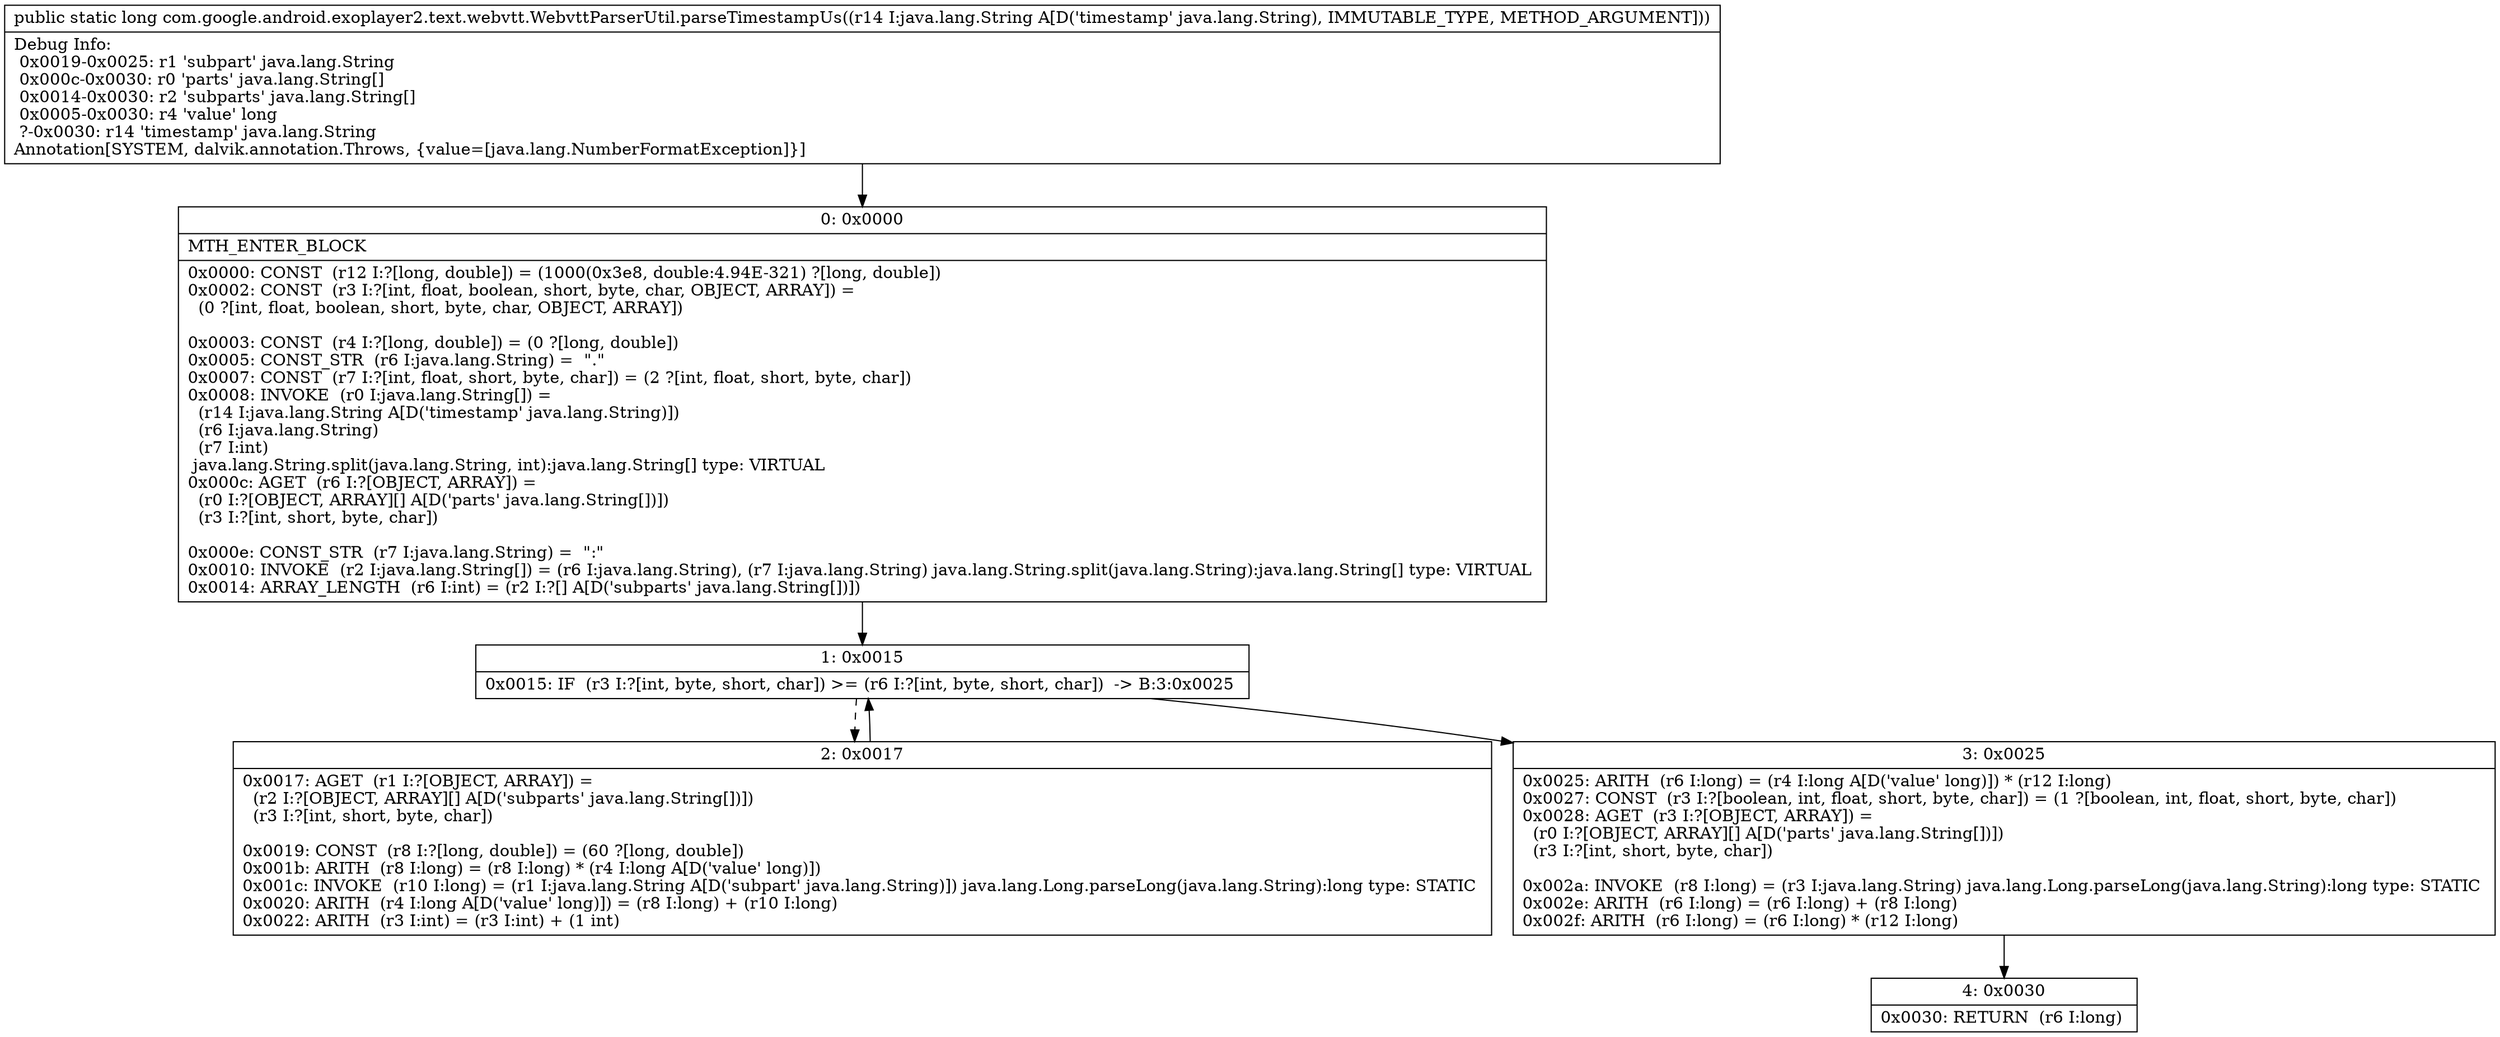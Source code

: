 digraph "CFG forcom.google.android.exoplayer2.text.webvtt.WebvttParserUtil.parseTimestampUs(Ljava\/lang\/String;)J" {
Node_0 [shape=record,label="{0\:\ 0x0000|MTH_ENTER_BLOCK\l|0x0000: CONST  (r12 I:?[long, double]) = (1000(0x3e8, double:4.94E\-321) ?[long, double]) \l0x0002: CONST  (r3 I:?[int, float, boolean, short, byte, char, OBJECT, ARRAY]) = \l  (0 ?[int, float, boolean, short, byte, char, OBJECT, ARRAY])\l \l0x0003: CONST  (r4 I:?[long, double]) = (0 ?[long, double]) \l0x0005: CONST_STR  (r6 I:java.lang.String) =  \".\" \l0x0007: CONST  (r7 I:?[int, float, short, byte, char]) = (2 ?[int, float, short, byte, char]) \l0x0008: INVOKE  (r0 I:java.lang.String[]) = \l  (r14 I:java.lang.String A[D('timestamp' java.lang.String)])\l  (r6 I:java.lang.String)\l  (r7 I:int)\l java.lang.String.split(java.lang.String, int):java.lang.String[] type: VIRTUAL \l0x000c: AGET  (r6 I:?[OBJECT, ARRAY]) = \l  (r0 I:?[OBJECT, ARRAY][] A[D('parts' java.lang.String[])])\l  (r3 I:?[int, short, byte, char])\l \l0x000e: CONST_STR  (r7 I:java.lang.String) =  \":\" \l0x0010: INVOKE  (r2 I:java.lang.String[]) = (r6 I:java.lang.String), (r7 I:java.lang.String) java.lang.String.split(java.lang.String):java.lang.String[] type: VIRTUAL \l0x0014: ARRAY_LENGTH  (r6 I:int) = (r2 I:?[] A[D('subparts' java.lang.String[])]) \l}"];
Node_1 [shape=record,label="{1\:\ 0x0015|0x0015: IF  (r3 I:?[int, byte, short, char]) \>= (r6 I:?[int, byte, short, char])  \-\> B:3:0x0025 \l}"];
Node_2 [shape=record,label="{2\:\ 0x0017|0x0017: AGET  (r1 I:?[OBJECT, ARRAY]) = \l  (r2 I:?[OBJECT, ARRAY][] A[D('subparts' java.lang.String[])])\l  (r3 I:?[int, short, byte, char])\l \l0x0019: CONST  (r8 I:?[long, double]) = (60 ?[long, double]) \l0x001b: ARITH  (r8 I:long) = (r8 I:long) * (r4 I:long A[D('value' long)]) \l0x001c: INVOKE  (r10 I:long) = (r1 I:java.lang.String A[D('subpart' java.lang.String)]) java.lang.Long.parseLong(java.lang.String):long type: STATIC \l0x0020: ARITH  (r4 I:long A[D('value' long)]) = (r8 I:long) + (r10 I:long) \l0x0022: ARITH  (r3 I:int) = (r3 I:int) + (1 int) \l}"];
Node_3 [shape=record,label="{3\:\ 0x0025|0x0025: ARITH  (r6 I:long) = (r4 I:long A[D('value' long)]) * (r12 I:long) \l0x0027: CONST  (r3 I:?[boolean, int, float, short, byte, char]) = (1 ?[boolean, int, float, short, byte, char]) \l0x0028: AGET  (r3 I:?[OBJECT, ARRAY]) = \l  (r0 I:?[OBJECT, ARRAY][] A[D('parts' java.lang.String[])])\l  (r3 I:?[int, short, byte, char])\l \l0x002a: INVOKE  (r8 I:long) = (r3 I:java.lang.String) java.lang.Long.parseLong(java.lang.String):long type: STATIC \l0x002e: ARITH  (r6 I:long) = (r6 I:long) + (r8 I:long) \l0x002f: ARITH  (r6 I:long) = (r6 I:long) * (r12 I:long) \l}"];
Node_4 [shape=record,label="{4\:\ 0x0030|0x0030: RETURN  (r6 I:long) \l}"];
MethodNode[shape=record,label="{public static long com.google.android.exoplayer2.text.webvtt.WebvttParserUtil.parseTimestampUs((r14 I:java.lang.String A[D('timestamp' java.lang.String), IMMUTABLE_TYPE, METHOD_ARGUMENT]))  | Debug Info:\l  0x0019\-0x0025: r1 'subpart' java.lang.String\l  0x000c\-0x0030: r0 'parts' java.lang.String[]\l  0x0014\-0x0030: r2 'subparts' java.lang.String[]\l  0x0005\-0x0030: r4 'value' long\l  ?\-0x0030: r14 'timestamp' java.lang.String\lAnnotation[SYSTEM, dalvik.annotation.Throws, \{value=[java.lang.NumberFormatException]\}]\l}"];
MethodNode -> Node_0;
Node_0 -> Node_1;
Node_1 -> Node_2[style=dashed];
Node_1 -> Node_3;
Node_2 -> Node_1;
Node_3 -> Node_4;
}

